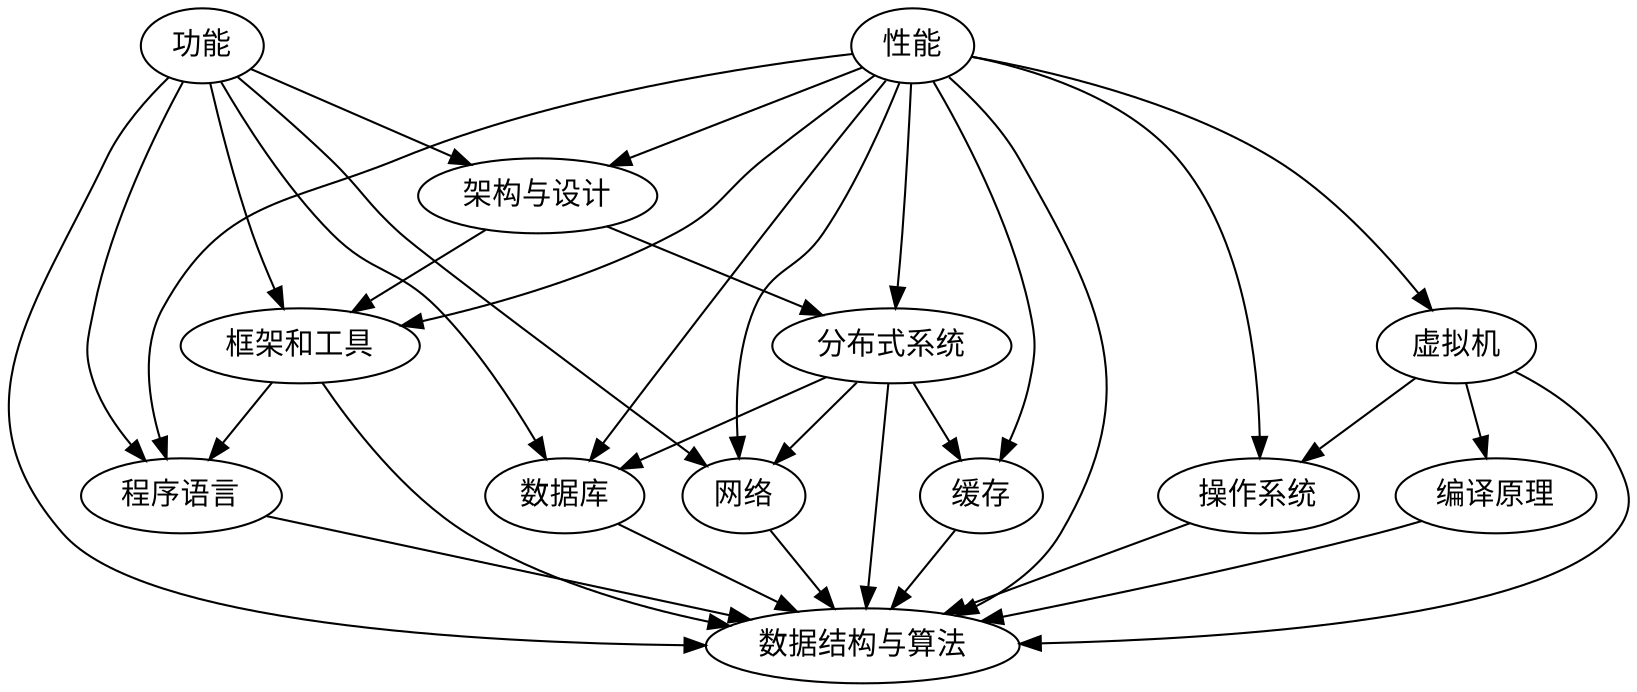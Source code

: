 digraph G {
    node [ fontname= "FangSong" size="20,20"] {
        performance [label="性能" ]
        functionality [label="功能" ]
        framework_and_tool [label="框架和工具"]
        data_structure_and_algorithm [label="数据结构与算法"]
        database [label= "数据库"]
        programming_language [label="程序语言"]
        architecture_and_design [label="架构与设计"]
        virtual_machine [label = "虚拟机"]
        cache [label= "缓存"]
        network [label = "网络"]
        operating_system [label = "操作系统"]
        compiling_theory [label = "编译原理"]
        distributed_system [label = "分布式系统"]
    }
    performance -> data_structure_and_algorithm
    performance ->  virtual_machine
    performance -> operating_system
    performance  ->  cache
    performance -> network
    performance -> distributed_system
    performance -> database
    performance -> architecture_and_design
    performance -> framework_and_tool
    performance -> programming_language
    functionality -> data_structure_and_algorithm
    functionality -> architecture_and_design
    functionality -> network
    functionality  ->  database
    functionality  ->   framework_and_tool
    functionality -> programming_language
    framework_and_tool -> programming_language
    framework_and_tool  -> data_structure_and_algorithm
    programming_language ->   data_structure_and_algorithm
    architecture_and_design -> distributed_system
    architecture_and_design  -> framework_and_tool
    distributed_system -> cache
    distributed_system -> network
    distributed_system  -> database
    distributed_system -> data_structure_and_algorithm
    virtual_machine ->   data_structure_and_algorithm
    virtual_machine -> operating_system
    virtual_machine  -> compiling_theory
    operating_system -> data_structure_and_algorithm
    compiling_theory  -> data_structure_and_algorithm
    cache ->  data_structure_and_algorithm
    network -> data_structure_and_algorithm
    database -> data_structure_and_algorithm
}
